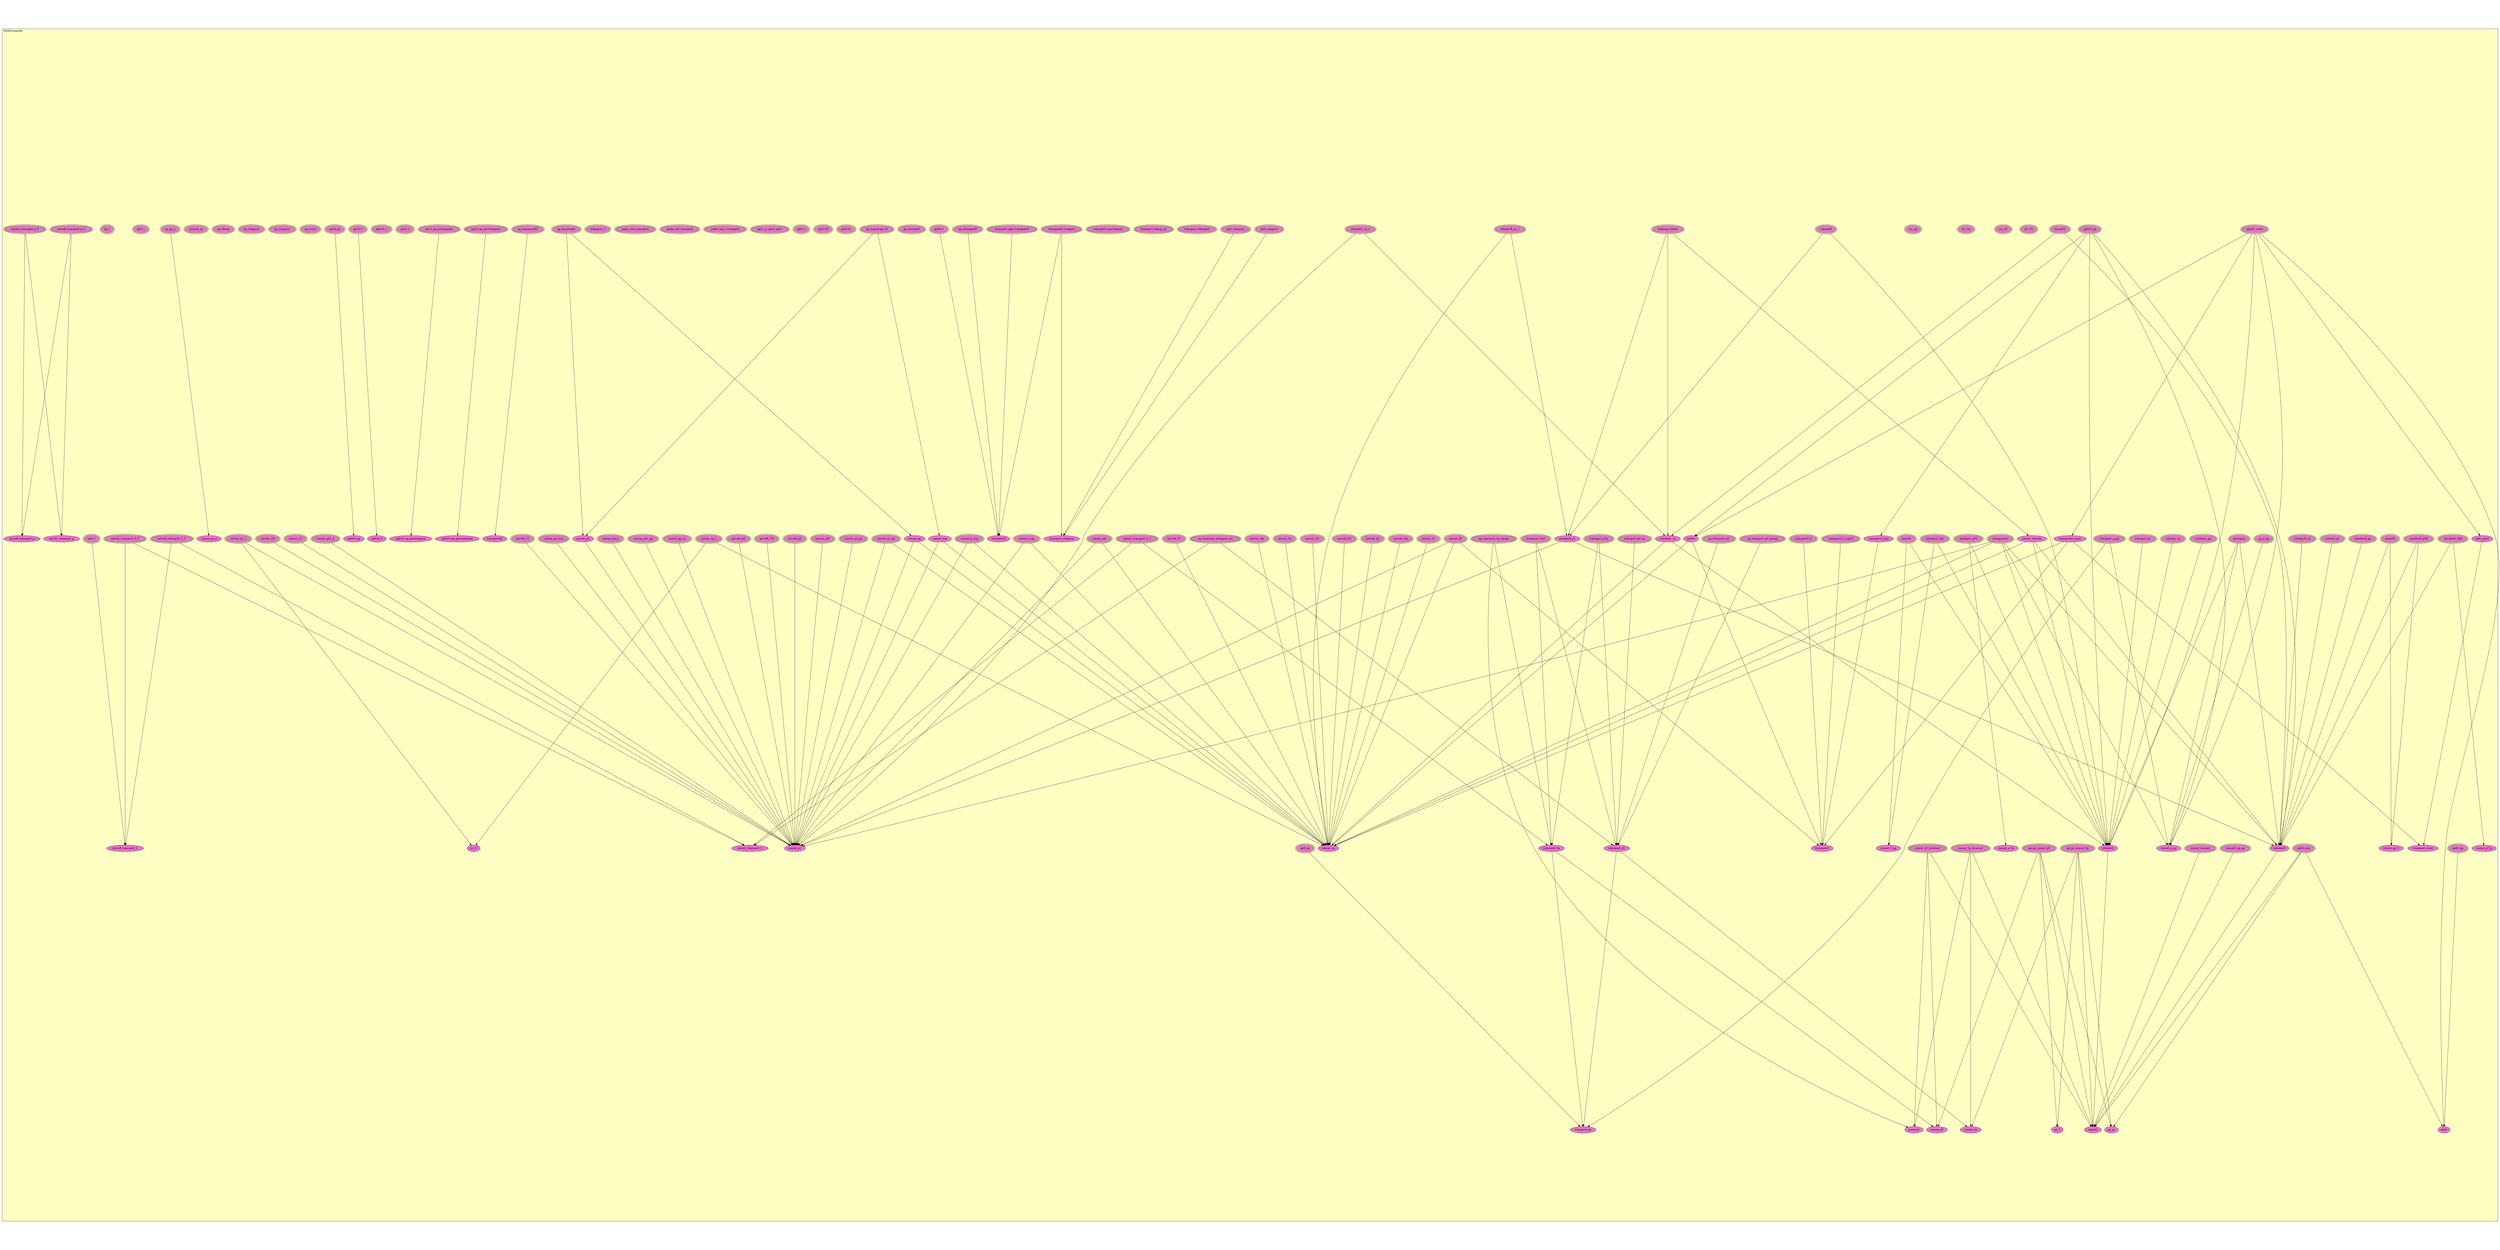 digraph HoTT_Basics_PathGroupoids {
  graph [ratio=0.5]
  node [style=filled]
PathGroupoids_moveR_V1 [label="moveR_V1", URL=<PathGroupoids.html#moveR_V1>, peripheries=3, fillcolor="#F070D1"] ;
PathGroupoids_moveR_1V [label="moveR_1V", URL=<PathGroupoids.html#moveR_1V>, peripheries=3, fillcolor="#F070D1"] ;
PathGroupoids_ap_transport_pV_idmap [label="ap_transport_pV_idmap", URL=<PathGroupoids.html#ap_transport_pV_idmap>, peripheries=3, fillcolor="#F070D1"] ;
PathGroupoids_moveR_1M [label="moveR_1M", URL=<PathGroupoids.html#moveR_1M>, peripheries=3, fillcolor="#F070D1"] ;
PathGroupoids_ap_transport_Vp_idmap [label="ap_transport_Vp_idmap", URL=<PathGroupoids.html#ap_transport_Vp_idmap>, peripheries=3, fillcolor="#F070D1"] ;
PathGroupoids_moveR_M1 [label="moveR_M1", URL=<PathGroupoids.html#moveR_M1>, peripheries=3, fillcolor="#F070D1"] ;
PathGroupoids_apD02_pp [label="apD02_pp", URL=<PathGroupoids.html#apD02_pp>, peripheries=3, fillcolor="#F070D1"] ;
PathGroupoids_moveL_V1 [label="moveL_V1", URL=<PathGroupoids.html#moveL_V1>, peripheries=3, fillcolor="#F070D1"] ;
PathGroupoids_apD02_const [label="apD02_const", URL=<PathGroupoids.html#apD02_const>, peripheries=3, fillcolor="#F070D1"] ;
PathGroupoids_moveL_1V [label="moveL_1V", URL=<PathGroupoids.html#moveL_1V>, peripheries=3, fillcolor="#F070D1"] ;
PathGroupoids_apD02 [label="apD02", URL=<PathGroupoids.html#apD02>, fillcolor="#F070D1"] ;
PathGroupoids_moveL_M1 [label="moveL_M1", URL=<PathGroupoids.html#moveL_M1>, peripheries=3, fillcolor="#F070D1"] ;
PathGroupoids_ap02_p2p [label="ap02_p2p", URL=<PathGroupoids.html#ap02_p2p>, peripheries=3, fillcolor="#F070D1"] ;
PathGroupoids_moveL_1M [label="moveL_1M", URL=<PathGroupoids.html#moveL_1M>, peripheries=3, fillcolor="#F070D1"] ;
PathGroupoids_ap02_pp [label="ap02_pp", URL=<PathGroupoids.html#ap02_pp>, peripheries=3, fillcolor="#F070D1"] ;
PathGroupoids_moveL_pV [label="moveL_pV", URL=<PathGroupoids.html#moveL_pV>, fillcolor="#F070D1"] ;
PathGroupoids_ap02 [label="ap02", URL=<PathGroupoids.html#ap02>, fillcolor="#F070D1"] ;
PathGroupoids_moveL_Vp [label="moveL_Vp", URL=<PathGroupoids.html#moveL_Vp>, peripheries=3, fillcolor="#F070D1"] ;
PathGroupoids_eckmann_hilton [label="eckmann_hilton", URL=<PathGroupoids.html#eckmann_hilton>, peripheries=3, fillcolor="#F070D1"] ;
PathGroupoids_triangulator [label="triangulator", URL=<PathGroupoids.html#triangulator>, peripheries=3, fillcolor="#F070D1"] ;
PathGroupoids_moveL_pM [label="moveL_pM", URL=<PathGroupoids.html#moveL_pM>, peripheries=3, fillcolor="#F070D1"] ;
PathGroupoids_pentagon [label="pentagon", URL=<PathGroupoids.html#pentagon>, peripheries=3, fillcolor="#F070D1"] ;
PathGroupoids_moveL_Mp [label="moveL_Mp", URL=<PathGroupoids.html#moveL_Mp>, peripheries=3, fillcolor="#F070D1"] ;
PathGroupoids_moveR_pV [label="moveR_pV", URL=<PathGroupoids.html#moveR_pV>, peripheries=3, fillcolor="#F070D1"] ;
PathGroupoids_concat_whisker [label="concat_whisker", URL=<PathGroupoids.html#concat_whisker>, fillcolor="#F070D1"] ;
PathGroupoids_moveR_Vp [label="moveR_Vp", URL=<PathGroupoids.html#moveR_Vp>, peripheries=3, fillcolor="#F070D1"] ;
PathGroupoids_concat_concat2 [label="concat_concat2", URL=<PathGroupoids.html#concat_concat2>, peripheries=3, fillcolor="#F070D1"] ;
PathGroupoids_whiskerR_VpR [label="whiskerR_VpR", URL=<PathGroupoids.html#whiskerR_VpR>, peripheries=3, fillcolor="#F070D1"] ;
PathGroupoids_moveR_pM [label="moveR_pM", URL=<PathGroupoids.html#moveR_pM>, peripheries=3, fillcolor="#F070D1"] ;
PathGroupoids_whiskerR_pVR [label="whiskerR_pVR", URL=<PathGroupoids.html#whiskerR_pVR>, peripheries=3, fillcolor="#F070D1"] ;
PathGroupoids_moveR_Mp [label="moveR_Mp", URL=<PathGroupoids.html#moveR_Mp>, peripheries=3, fillcolor="#F070D1"] ;
PathGroupoids_whiskerL_pVL [label="whiskerL_pVL", URL=<PathGroupoids.html#whiskerL_pVL>, peripheries=3, fillcolor="#F070D1"] ;
PathGroupoids_inv_V [label="inv_V", URL=<PathGroupoids.html#inv_V>, fillcolor="#F070D1"] ;
PathGroupoids_whiskerL_VpL [label="whiskerL_VpL", URL=<PathGroupoids.html#whiskerL_VpL>, peripheries=3, fillcolor="#F070D1"] ;
PathGroupoids_inv_VV [label="inv_VV", URL=<PathGroupoids.html#inv_VV>, peripheries=3, fillcolor="#F070D1"] ;
PathGroupoids_whiskerR_pp [label="whiskerR_pp", URL=<PathGroupoids.html#whiskerR_pp>, peripheries=3, fillcolor="#F070D1"] ;
PathGroupoids_inv_pV [label="inv_pV", URL=<PathGroupoids.html#inv_pV>, peripheries=3, fillcolor="#F070D1"] ;
PathGroupoids_whiskerL_pp [label="whiskerL_pp", URL=<PathGroupoids.html#whiskerL_pp>, peripheries=3, fillcolor="#F070D1"] ;
PathGroupoids_inv_Vp [label="inv_Vp", URL=<PathGroupoids.html#inv_Vp>, peripheries=3, fillcolor="#F070D1"] ;
PathGroupoids_inv_pp [label="inv_pp", URL=<PathGroupoids.html#inv_pp>, peripheries=3, fillcolor="#F070D1"] ;
PathGroupoids_cancel2R [label="cancel2R", URL=<PathGroupoids.html#cancel2R>, peripheries=3, fillcolor="#F070D1"] ;
PathGroupoids_concat_pV_p [label="concat_pV_p", URL=<PathGroupoids.html#concat_pV_p>, fillcolor="#F070D1"] ;
PathGroupoids_cancel2L [label="cancel2L", URL=<PathGroupoids.html#cancel2L>, peripheries=3, fillcolor="#F070D1"] ;
PathGroupoids_concat_pp_V [label="concat_pp_V", URL=<PathGroupoids.html#concat_pp_V>, fillcolor="#F070D1"] ;
PathGroupoids_concat2_1p [label="concat2_1p", URL=<PathGroupoids.html#concat2_1p>, peripheries=3, fillcolor="#F070D1"] ;
PathGroupoids_concat_p_Vp [label="concat_p_Vp", URL=<PathGroupoids.html#concat_p_Vp>, fillcolor="#F070D1"] ;
PathGroupoids_concat2_p1 [label="concat2_p1", URL=<PathGroupoids.html#concat2_p1>, peripheries=3, fillcolor="#F070D1"] ;
PathGroupoids_whiskerL_1p_1 [label="whiskerL_1p_1", URL=<PathGroupoids.html#whiskerL_1p_1>, peripheries=3, fillcolor="#F070D1"] ;
PathGroupoids_concat_V_pp [label="concat_V_pp", URL=<PathGroupoids.html#concat_V_pp>, fillcolor="#F070D1"] ;
PathGroupoids_whiskerR_p1_1 [label="whiskerR_p1_1", URL=<PathGroupoids.html#whiskerR_p1_1>, peripheries=3, fillcolor="#F070D1"] ;
PathGroupoids_concat_Vp [label="concat_Vp", URL=<PathGroupoids.html#concat_Vp>, fillcolor="#F070D1"] ;
PathGroupoids_whiskerL_1p [label="whiskerL_1p", URL=<PathGroupoids.html#whiskerL_1p>, fillcolor="#F070D1"] ;
PathGroupoids_concat_pV [label="concat_pV", URL=<PathGroupoids.html#concat_pV>, fillcolor="#F070D1"] ;
PathGroupoids_whiskerL_p1 [label="whiskerL_p1", URL=<PathGroupoids.html#whiskerL_p1>, peripheries=3, fillcolor="#F070D1"] ;
PathGroupoids_concat_pp_p [label="concat_pp_p", URL=<PathGroupoids.html#concat_pp_p>, fillcolor="#F070D1"] ;
PathGroupoids_whiskerR_1p [label="whiskerR_1p", URL=<PathGroupoids.html#whiskerR_1p>, peripheries=3, fillcolor="#F070D1"] ;
PathGroupoids_concat_p_pp [label="concat_p_pp", URL=<PathGroupoids.html#concat_p_pp>, fillcolor="#F070D1"] ;
PathGroupoids_whiskerR_p1 [label="whiskerR_p1", URL=<PathGroupoids.html#whiskerR_p1>, fillcolor="#F070D1"] ;
PathGroupoids_concat_1p [label="concat_1p", URL=<PathGroupoids.html#concat_1p>, fillcolor="#F070D1"] ;
PathGroupoids_concat_p1 [label="concat_p1", URL=<PathGroupoids.html#concat_p1>, fillcolor="#F070D1"] ;
PathGroupoids_cancelR [label="cancelR", URL=<PathGroupoids.html#cancelR>, peripheries=3, fillcolor="#F070D1"] ;
PathGroupoids_cancelL [label="cancelL", URL=<PathGroupoids.html#cancelL>, peripheries=3, fillcolor="#F070D1"] ;
PathGroupoids_whiskerR [label="whiskerR", URL=<PathGroupoids.html#whiskerR>, fillcolor="#F070D1"] ;
PathGroupoids_whiskerL [label="whiskerL", URL=<PathGroupoids.html#whiskerL>, fillcolor="#F070D1"] ;
PathGroupoids_concat_Vp_inverse2 [label="concat_Vp_inverse2", URL=<PathGroupoids.html#concat_Vp_inverse2>, peripheries=3, fillcolor="#F070D1"] ;
PathGroupoids_concat_pV_inverse2 [label="concat_pV_inverse2", URL=<PathGroupoids.html#concat_pV_inverse2>, peripheries=3, fillcolor="#F070D1"] ;
PathGroupoids_ap_pp_concat_Vp [label="ap_pp_concat_Vp", URL=<PathGroupoids.html#ap_pp_concat_Vp>, peripheries=3, fillcolor="#F070D1"] ;
PathGroupoids_ap_pp_concat_pV [label="ap_pp_concat_pV", URL=<PathGroupoids.html#ap_pp_concat_pV>, peripheries=3, fillcolor="#F070D1"] ;
PathGroupoids_inverse2 [label="inverse2", URL=<PathGroupoids.html#inverse2>, fillcolor="#F070D1"] ;
PathGroupoids_concat2_ap_ap [label="concat2_ap_ap", URL=<PathGroupoids.html#concat2_ap_ap>, peripheries=3, fillcolor="#F070D1"] ;
PathGroupoids_concat2 [label="concat2", URL=<PathGroupoids.html#concat2>, fillcolor="#F070D1"] ;
PathGroupoids_apD_compose_ [label="apD_compose'", URL=<PathGroupoids.html#apD_compose'>, peripheries=3, fillcolor="#F070D1"] ;
PathGroupoids_apD_compose [label="apD_compose", URL=<PathGroupoids.html#apD_compose>, peripheries=3, fillcolor="#F070D1"] ;
PathGroupoids_apD_const [label="apD_const", URL=<PathGroupoids.html#apD_const>, fillcolor="#F070D1"] ;
PathGroupoids_transport_transport [label="transport_transport", URL=<PathGroupoids.html#transport_transport>, peripheries=3, fillcolor="#F070D1"] ;
PathGroupoids_transport_idmap_ap [label="transport_idmap_ap", URL=<PathGroupoids.html#transport_idmap_ap>, peripheries=3, fillcolor="#F070D1"] ;
PathGroupoids_transport_precompose [label="transport_precompose", URL=<PathGroupoids.html#transport_precompose>, peripheries=3, fillcolor="#F070D1"] ;
PathGroupoids_transport_apD_transportD [label="transport_apD_transportD", URL=<PathGroupoids.html#transport_apD_transportD>, peripheries=3, fillcolor="#F070D1"] ;
PathGroupoids_transportD_compose [label="transportD_compose", URL=<PathGroupoids.html#transportD_compose>, peripheries=3, fillcolor="#F070D1"] ;
PathGroupoids_transport_compose [label="transport_compose", URL=<PathGroupoids.html#transport_compose>, fillcolor="#F070D1"] ;
PathGroupoids_transport2_const [label="transport2_const", URL=<PathGroupoids.html#transport2_const>, fillcolor="#F070D1"] ;
PathGroupoids_transport_const [label="transport_const", URL=<PathGroupoids.html#transport_const>, fillcolor="#F070D1"] ;
PathGroupoids_apD_V [label="apD_V", URL=<PathGroupoids.html#apD_V>, peripheries=3, fillcolor="#F070D1"] ;
PathGroupoids_apD_pp [label="apD_pp", URL=<PathGroupoids.html#apD_pp>, peripheries=3, fillcolor="#F070D1"] ;
PathGroupoids_transport_pV_ap [label="transport_pV_ap", URL=<PathGroupoids.html#transport_pV_ap>, peripheries=3, fillcolor="#F070D1"] ;
PathGroupoids_ap_transport_pV [label="ap_transport_pV", URL=<PathGroupoids.html#ap_transport_pV>, peripheries=3, fillcolor="#F070D1"] ;
PathGroupoids_ap_transportD2 [label="ap_transportD2", URL=<PathGroupoids.html#ap_transportD2>, peripheries=3, fillcolor="#F070D1"] ;
PathGroupoids_ap_transportD [label="ap_transportD", URL=<PathGroupoids.html#ap_transportD>, peripheries=3, fillcolor="#F070D1"] ;
PathGroupoids_ap_transport [label="ap_transport", URL=<PathGroupoids.html#ap_transport>, peripheries=3, fillcolor="#F070D1"] ;
PathGroupoids_concat_AT [label="concat_AT", URL=<PathGroupoids.html#concat_AT>, peripheries=3, fillcolor="#F070D1"] ;
PathGroupoids_transport2_V [label="transport2_V", URL=<PathGroupoids.html#transport2_V>, peripheries=3, fillcolor="#F070D1"] ;
PathGroupoids_transport2_p2p [label="transport2_p2p", URL=<PathGroupoids.html#transport2_p2p>, fillcolor="#F070D1"] ;
PathGroupoids_transport2_is_ap10 [label="transport2_is_ap10", URL=<PathGroupoids.html#transport2_is_ap10>, peripheries=3, fillcolor="#F070D1"] ;
PathGroupoids_transport2 [label="transport2", URL=<PathGroupoids.html#transport2>, fillcolor="#F070D1"] ;
PathGroupoids_apD011 [label="apD011", URL=<PathGroupoids.html#apD011>, peripheries=3, fillcolor="#F070D1"] ;
PathGroupoids_ap01D1 [label="ap01D1", URL=<PathGroupoids.html#ap01D1>, peripheries=3, fillcolor="#F070D1"] ;
PathGroupoids_ap011D [label="ap011D", URL=<PathGroupoids.html#ap011D>, peripheries=3, fillcolor="#F070D1"] ;
PathGroupoids_ap011 [label="ap011", URL=<PathGroupoids.html#ap011>, peripheries=3, fillcolor="#F070D1"] ;
PathGroupoids_transportD2 [label="transportD2", URL=<PathGroupoids.html#transportD2>, fillcolor="#F070D1"] ;
PathGroupoids_transportD [label="transportD", URL=<PathGroupoids.html#transportD>, fillcolor="#F070D1"] ;
PathGroupoids_ap11_is_ap10_ap01 [label="ap11_is_ap10_ap01", URL=<PathGroupoids.html#ap11_is_ap10_ap01>, peripheries=3, fillcolor="#F070D1"] ;
PathGroupoids_paths_ind_r_transport [label="paths_ind_r_transport", URL=<PathGroupoids.html#paths_ind_r_transport>, peripheries=3, fillcolor="#F070D1"] ;
PathGroupoids_paths_ind_transport [label="paths_ind_transport", URL=<PathGroupoids.html#paths_ind_transport>, peripheries=3, fillcolor="#F070D1"] ;
PathGroupoids_paths_rect_transport [label="paths_rect_transport", URL=<PathGroupoids.html#paths_rect_transport>, peripheries=3, fillcolor="#F070D1"] ;
PathGroupoids_moveL_transport_V_1 [label="moveL_transport_V_1", URL=<PathGroupoids.html#moveL_transport_V_1>, peripheries=3, fillcolor="#F070D1"] ;
PathGroupoids_ap_transport_transport_pV [label="ap_transport_transport_pV", URL=<PathGroupoids.html#ap_transport_transport_pV>, peripheries=3, fillcolor="#F070D1"] ;
PathGroupoids_transport_VpV [label="transport_VpV", URL=<PathGroupoids.html#transport_VpV>, peripheries=3, fillcolor="#F070D1"] ;
PathGroupoids_transport_pVp [label="transport_pVp", URL=<PathGroupoids.html#transport_pVp>, peripheries=3, fillcolor="#F070D1"] ;
PathGroupoids_transport_p_pp [label="transport_p_pp", URL=<PathGroupoids.html#transport_p_pp>, peripheries=3, fillcolor="#F070D1"] ;
PathGroupoids_transport_Vp [label="transport_Vp", URL=<PathGroupoids.html#transport_Vp>, fillcolor="#F070D1"] ;
PathGroupoids_transport_pV [label="transport_pV", URL=<PathGroupoids.html#transport_pV>, fillcolor="#F070D1"] ;
PathGroupoids_transport_pp [label="transport_pp", URL=<PathGroupoids.html#transport_pp>, fillcolor="#F070D1"] ;
PathGroupoids_transport_1 [label="transport_1", URL=<PathGroupoids.html#transport_1>, peripheries=3, fillcolor="#F070D1"] ;
PathGroupoids_ap10_ap_postcompose [label="ap10_ap_postcompose", URL=<PathGroupoids.html#ap10_ap_postcompose>, peripheries=3, fillcolor="#F070D1"] ;
PathGroupoids_apD10_ap_postcompose [label="apD10_ap_postcompose", URL=<PathGroupoids.html#apD10_ap_postcompose>, fillcolor="#F070D1"] ;
PathGroupoids_ap10_ap_precompose [label="ap10_ap_precompose", URL=<PathGroupoids.html#ap10_ap_precompose>, peripheries=3, fillcolor="#F070D1"] ;
PathGroupoids_apD10_ap_precompose [label="apD10_ap_precompose", URL=<PathGroupoids.html#apD10_ap_precompose>, fillcolor="#F070D1"] ;
PathGroupoids_ap10_V [label="ap10_V", URL=<PathGroupoids.html#ap10_V>, peripheries=3, fillcolor="#F070D1"] ;
PathGroupoids_ap10_pp [label="ap10_pp", URL=<PathGroupoids.html#ap10_pp>, peripheries=3, fillcolor="#F070D1"] ;
PathGroupoids_ap10_1 [label="ap10_1", URL=<PathGroupoids.html#ap10_1>, peripheries=3, fillcolor="#F070D1"] ;
PathGroupoids_apD10_V [label="apD10_V", URL=<PathGroupoids.html#apD10_V>, fillcolor="#F070D1"] ;
PathGroupoids_apD10_pp [label="apD10_pp", URL=<PathGroupoids.html#apD10_pp>, fillcolor="#F070D1"] ;
PathGroupoids_apD10_1 [label="apD10_1", URL=<PathGroupoids.html#apD10_1>, peripheries=3, fillcolor="#F070D1"] ;
PathGroupoids_concat_p1_1 [label="concat_p1_1", URL=<PathGroupoids.html#concat_p1_1>, peripheries=3, fillcolor="#F070D1"] ;
PathGroupoids_concat_1p_1 [label="concat_1p_1", URL=<PathGroupoids.html#concat_1p_1>, peripheries=3, fillcolor="#F070D1"] ;
PathGroupoids_concat_p_A1p [label="concat_p_A1p", URL=<PathGroupoids.html#concat_p_A1p>, peripheries=3, fillcolor="#F070D1"] ;
PathGroupoids_concat_pp_A1 [label="concat_pp_A1", URL=<PathGroupoids.html#concat_pp_A1>, peripheries=3, fillcolor="#F070D1"] ;
PathGroupoids_concat_A1_pp [label="concat_A1_pp", URL=<PathGroupoids.html#concat_A1_pp>, peripheries=3, fillcolor="#F070D1"] ;
PathGroupoids_concat_pA1_p [label="concat_pA1_p", URL=<PathGroupoids.html#concat_pA1_p>, peripheries=3, fillcolor="#F070D1"] ;
PathGroupoids_concat_pp_A1p [label="concat_pp_A1p", URL=<PathGroupoids.html#concat_pp_A1p>, peripheries=3, fillcolor="#F070D1"] ;
PathGroupoids_concat_pA1_pp [label="concat_pA1_pp", URL=<PathGroupoids.html#concat_pA1_pp>, peripheries=3, fillcolor="#F070D1"] ;
PathGroupoids_concat_A_pp [label="concat_A_pp", URL=<PathGroupoids.html#concat_A_pp>, peripheries=3, fillcolor="#F070D1"] ;
PathGroupoids_concat_pA_p [label="concat_pA_p", URL=<PathGroupoids.html#concat_pA_p>, peripheries=3, fillcolor="#F070D1"] ;
PathGroupoids_concat_pA_pp [label="concat_pA_pp", URL=<PathGroupoids.html#concat_pA_pp>, peripheries=3, fillcolor="#F070D1"] ;
PathGroupoids_concat_pA1 [label="concat_pA1", URL=<PathGroupoids.html#concat_pA1>, peripheries=3, fillcolor="#F070D1"] ;
PathGroupoids_ap_homotopic_id [label="ap_homotopic_id", URL=<PathGroupoids.html#ap_homotopic_id>, peripheries=3, fillcolor="#F070D1"] ;
PathGroupoids_concat_A1p [label="concat_A1p", URL=<PathGroupoids.html#concat_A1p>, fillcolor="#F070D1"] ;
PathGroupoids_ap_homotopic [label="ap_homotopic", URL=<PathGroupoids.html#ap_homotopic>, peripheries=3, fillcolor="#F070D1"] ;
PathGroupoids_concat_Ap [label="concat_Ap", URL=<PathGroupoids.html#concat_Ap>, fillcolor="#F070D1"] ;
PathGroupoids_ap_const [label="ap_const", URL=<PathGroupoids.html#ap_const>, peripheries=3, fillcolor="#F070D1"] ;
PathGroupoids_ap_compose_ [label="ap_compose'", URL=<PathGroupoids.html#ap_compose'>, peripheries=3, fillcolor="#F070D1"] ;
PathGroupoids_ap_compose [label="ap_compose", URL=<PathGroupoids.html#ap_compose>, peripheries=3, fillcolor="#F070D1"] ;
PathGroupoids_ap_idmap [label="ap_idmap", URL=<PathGroupoids.html#ap_idmap>, peripheries=3, fillcolor="#F070D1"] ;
PathGroupoids_ap_V [label="ap_V", URL=<PathGroupoids.html#ap_V>, fillcolor="#F070D1"] ;
PathGroupoids_inverse_ap [label="inverse_ap", URL=<PathGroupoids.html#inverse_ap>, peripheries=3, fillcolor="#F070D1"] ;
PathGroupoids_ap_pp_p [label="ap_pp_p", URL=<PathGroupoids.html#ap_pp_p>, peripheries=3, fillcolor="#F070D1"] ;
PathGroupoids_ap_p_pp [label="ap_p_pp", URL=<PathGroupoids.html#ap_p_pp>, peripheries=3, fillcolor="#F070D1"] ;
PathGroupoids_ap_pp [label="ap_pp", URL=<PathGroupoids.html#ap_pp>, fillcolor="#F070D1"] ;
PathGroupoids_apD_1 [label="apD_1", URL=<PathGroupoids.html#apD_1>, peripheries=3, fillcolor="#F070D1"] ;
PathGroupoids_ap_1 [label="ap_1", URL=<PathGroupoids.html#ap_1>, peripheries=3, fillcolor="#F070D1"] ;
PathGroupoids_moveL_transport_p_V [label="moveL_transport_p_V", URL=<PathGroupoids.html#moveL_transport_p_V>, peripheries=3, fillcolor="#F070D1"] ;
PathGroupoids_moveL_transport_V_V [label="moveL_transport_V_V", URL=<PathGroupoids.html#moveL_transport_V_V>, peripheries=3, fillcolor="#F070D1"] ;
PathGroupoids_moveR_transport_V_V [label="moveR_transport_V_V", URL=<PathGroupoids.html#moveR_transport_V_V>, peripheries=3, fillcolor="#F070D1"] ;
PathGroupoids_moveR_transport_p_V [label="moveR_transport_p_V", URL=<PathGroupoids.html#moveR_transport_p_V>, peripheries=3, fillcolor="#F070D1"] ;
PathGroupoids_moveL_transport_p [label="moveL_transport_p", URL=<PathGroupoids.html#moveL_transport_p>, fillcolor="#F070D1"] ;
PathGroupoids_moveL_transport_V [label="moveL_transport_V", URL=<PathGroupoids.html#moveL_transport_V>, fillcolor="#F070D1"] ;
PathGroupoids_moveR_transport_V [label="moveR_transport_V", URL=<PathGroupoids.html#moveR_transport_V>, fillcolor="#F070D1"] ;
PathGroupoids_moveR_transport_p [label="moveR_transport_p", URL=<PathGroupoids.html#moveR_transport_p>, fillcolor="#F070D1"] ;
  PathGroupoids_moveR_V1 -> PathGroupoids_concat_1p [] ;
  PathGroupoids_moveR_1V -> PathGroupoids_concat_p1 [] ;
  PathGroupoids_ap_transport_pV_idmap -> PathGroupoids_transport_pV [] ;
  PathGroupoids_moveR_1M -> PathGroupoids_concat_p1 [] ;
  PathGroupoids_ap_transport_Vp_idmap -> PathGroupoids_inverse2 [] ;
  PathGroupoids_ap_transport_Vp_idmap -> PathGroupoids_transport_Vp [] ;
  PathGroupoids_moveR_M1 -> PathGroupoids_concat_1p [] ;
  PathGroupoids_apD02_pp -> PathGroupoids_apD02 [] ;
  PathGroupoids_apD02_pp -> PathGroupoids_whiskerR [] ;
  PathGroupoids_apD02_pp -> PathGroupoids_whiskerL [] ;
  PathGroupoids_apD02_pp -> PathGroupoids_transport2_p2p [] ;
  PathGroupoids_apD02_pp -> PathGroupoids_concat_p_pp [] ;
  PathGroupoids_moveL_V1 -> PathGroupoids_concat_1p [] ;
  PathGroupoids_apD02_const -> PathGroupoids_apD02 [] ;
  PathGroupoids_apD02_const -> PathGroupoids_ap02 [] ;
  PathGroupoids_apD02_const -> PathGroupoids_whiskerL [] ;
  PathGroupoids_apD02_const -> PathGroupoids_apD_const [] ;
  PathGroupoids_apD02_const -> PathGroupoids_transport2_const [] ;
  PathGroupoids_apD02_const -> PathGroupoids_concat_p_pp [] ;
  PathGroupoids_moveL_1V -> PathGroupoids_concat_p1 [] ;
  PathGroupoids_apD02 -> PathGroupoids_transport2 [] ;
  PathGroupoids_apD02 -> PathGroupoids_concat_1p [] ;
  PathGroupoids_moveL_M1 -> PathGroupoids_concat_1p [] ;
  PathGroupoids_ap02_p2p -> PathGroupoids_ap02 [] ;
  PathGroupoids_ap02_p2p -> PathGroupoids_concat2 [] ;
  PathGroupoids_ap02_p2p -> PathGroupoids_ap_pp [] ;
  PathGroupoids_moveL_1M -> PathGroupoids_concat_p1 [] ;
  PathGroupoids_ap02_pp -> PathGroupoids_ap02 [] ;
  PathGroupoids_moveL_pV -> PathGroupoids_concat_p1 [] ;
  PathGroupoids_moveL_Vp -> PathGroupoids_concat_1p [] ;
  PathGroupoids_eckmann_hilton -> PathGroupoids_concat_whisker [] ;
  PathGroupoids_eckmann_hilton -> PathGroupoids_whiskerL_1p [] ;
  PathGroupoids_eckmann_hilton -> PathGroupoids_whiskerR_p1 [] ;
  PathGroupoids_triangulator -> PathGroupoids_whiskerR [] ;
  PathGroupoids_triangulator -> PathGroupoids_whiskerL [] ;
  PathGroupoids_triangulator -> PathGroupoids_concat_p_pp [] ;
  PathGroupoids_triangulator -> PathGroupoids_concat_1p [] ;
  PathGroupoids_triangulator -> PathGroupoids_concat_p1 [] ;
  PathGroupoids_moveL_pM -> PathGroupoids_concat_p1 [] ;
  PathGroupoids_pentagon -> PathGroupoids_whiskerR [] ;
  PathGroupoids_pentagon -> PathGroupoids_whiskerL [] ;
  PathGroupoids_pentagon -> PathGroupoids_concat_p_pp [] ;
  PathGroupoids_moveL_Mp -> PathGroupoids_concat_1p [] ;
  PathGroupoids_moveR_pV -> PathGroupoids_concat_p1 [] ;
  PathGroupoids_concat_whisker -> PathGroupoids_whiskerR [] ;
  PathGroupoids_concat_whisker -> PathGroupoids_whiskerL [] ;
  PathGroupoids_concat_whisker -> PathGroupoids_concat_1p [] ;
  PathGroupoids_moveR_Vp -> PathGroupoids_concat_1p [] ;
  PathGroupoids_concat_concat2 -> PathGroupoids_concat2 [] ;
  PathGroupoids_whiskerR_VpR -> PathGroupoids_whiskerR [] ;
  PathGroupoids_whiskerR_VpR -> PathGroupoids_concat_pV_p [] ;
  PathGroupoids_moveR_pM -> PathGroupoids_concat_p1 [] ;
  PathGroupoids_whiskerR_pVR -> PathGroupoids_whiskerR [] ;
  PathGroupoids_whiskerR_pVR -> PathGroupoids_concat_pp_V [] ;
  PathGroupoids_moveR_Mp -> PathGroupoids_concat_1p [] ;
  PathGroupoids_whiskerL_pVL -> PathGroupoids_whiskerL [] ;
  PathGroupoids_whiskerL_pVL -> PathGroupoids_concat_p_Vp [] ;
  PathGroupoids_whiskerL_VpL -> PathGroupoids_whiskerL [] ;
  PathGroupoids_whiskerL_VpL -> PathGroupoids_concat_V_pp [] ;
  PathGroupoids_whiskerR_pp -> PathGroupoids_whiskerR [] ;
  PathGroupoids_whiskerL_pp -> PathGroupoids_whiskerL [] ;
  PathGroupoids_cancel2R -> PathGroupoids_whiskerR_p1 [] ;
  PathGroupoids_cancel2R -> PathGroupoids_whiskerL [] ;
  PathGroupoids_cancel2L -> PathGroupoids_whiskerL_1p [] ;
  PathGroupoids_cancel2L -> PathGroupoids_whiskerR [] ;
  PathGroupoids_concat2_1p -> PathGroupoids_whiskerL [] ;
  PathGroupoids_concat2_p1 -> PathGroupoids_whiskerR [] ;
  PathGroupoids_whiskerL_1p_1 -> PathGroupoids_whiskerL_1p [] ;
  PathGroupoids_whiskerL_1p_1 -> PathGroupoids_concat_p1 [] ;
  PathGroupoids_whiskerR_p1_1 -> PathGroupoids_whiskerR_p1 [] ;
  PathGroupoids_whiskerR_p1_1 -> PathGroupoids_concat_1p [] ;
  PathGroupoids_whiskerL_1p -> PathGroupoids_whiskerL [] ;
  PathGroupoids_whiskerL_1p -> PathGroupoids_concat_1p [] ;
  PathGroupoids_whiskerL_p1 -> PathGroupoids_whiskerL [] ;
  PathGroupoids_whiskerR_1p -> PathGroupoids_whiskerR [] ;
  PathGroupoids_whiskerR_p1 -> PathGroupoids_whiskerR [] ;
  PathGroupoids_whiskerR_p1 -> PathGroupoids_concat_p1 [] ;
  PathGroupoids_cancelR -> PathGroupoids_whiskerR [] ;
  PathGroupoids_cancelR -> PathGroupoids_concat_pp_V [] ;
  PathGroupoids_cancelL -> PathGroupoids_whiskerL [] ;
  PathGroupoids_cancelL -> PathGroupoids_concat_V_pp [] ;
  PathGroupoids_whiskerR -> PathGroupoids_concat2 [] ;
  PathGroupoids_whiskerL -> PathGroupoids_concat2 [] ;
  PathGroupoids_concat_Vp_inverse2 -> PathGroupoids_inverse2 [] ;
  PathGroupoids_concat_Vp_inverse2 -> PathGroupoids_concat2 [] ;
  PathGroupoids_concat_Vp_inverse2 -> PathGroupoids_concat_Vp [] ;
  PathGroupoids_concat_pV_inverse2 -> PathGroupoids_inverse2 [] ;
  PathGroupoids_concat_pV_inverse2 -> PathGroupoids_concat2 [] ;
  PathGroupoids_concat_pV_inverse2 -> PathGroupoids_concat_pV [] ;
  PathGroupoids_ap_pp_concat_Vp -> PathGroupoids_concat2 [] ;
  PathGroupoids_ap_pp_concat_Vp -> PathGroupoids_ap_V [] ;
  PathGroupoids_ap_pp_concat_Vp -> PathGroupoids_ap_pp [] ;
  PathGroupoids_ap_pp_concat_Vp -> PathGroupoids_concat_Vp [] ;
  PathGroupoids_ap_pp_concat_pV -> PathGroupoids_concat2 [] ;
  PathGroupoids_ap_pp_concat_pV -> PathGroupoids_ap_V [] ;
  PathGroupoids_ap_pp_concat_pV -> PathGroupoids_ap_pp [] ;
  PathGroupoids_ap_pp_concat_pV -> PathGroupoids_concat_pV [] ;
  PathGroupoids_concat2_ap_ap -> PathGroupoids_concat2 [] ;
  PathGroupoids_apD_compose_ -> PathGroupoids_transport_compose [] ;
  PathGroupoids_apD_compose -> PathGroupoids_transport_compose [] ;
  PathGroupoids_apD_const -> PathGroupoids_transport_const [] ;
  PathGroupoids_transport_apD_transportD -> PathGroupoids_transportD [] ;
  PathGroupoids_transportD_compose -> PathGroupoids_transport_compose [] ;
  PathGroupoids_transportD_compose -> PathGroupoids_transportD [] ;
  PathGroupoids_transport2_const -> PathGroupoids_transport_const [] ;
  PathGroupoids_transport2_const -> PathGroupoids_transport2 [] ;
  PathGroupoids_transport2_const -> PathGroupoids_concat_1p [] ;
  PathGroupoids_apD_V -> PathGroupoids_moveR_transport_V [] ;
  PathGroupoids_apD_pp -> PathGroupoids_transport_pp [] ;
  PathGroupoids_transport_pV_ap -> PathGroupoids_transport_pV [] ;
  PathGroupoids_ap_transport_pV -> PathGroupoids_transport_pV [] ;
  PathGroupoids_ap_transportD2 -> PathGroupoids_transportD2 [] ;
  PathGroupoids_ap_transportD -> PathGroupoids_transportD [] ;
  PathGroupoids_concat_AT -> PathGroupoids_transport2 [] ;
  PathGroupoids_concat_AT -> PathGroupoids_concat_1p [] ;
  PathGroupoids_concat_AT -> PathGroupoids_concat_p1 [] ;
  PathGroupoids_transport2_V -> PathGroupoids_transport2 [] ;
  PathGroupoids_transport2_p2p -> PathGroupoids_transport2 [] ;
  PathGroupoids_transport2_is_ap10 -> PathGroupoids_transport2 [] ;
  PathGroupoids_apD011 -> PathGroupoids_transportD [] ;
  PathGroupoids_moveL_transport_V_1 -> PathGroupoids_transport_Vp [] ;
  PathGroupoids_moveL_transport_V_1 -> PathGroupoids_moveL_transport_V [] ;
  PathGroupoids_ap_transport_transport_pV -> PathGroupoids_transport_pV [] ;
  PathGroupoids_ap_transport_transport_pV -> PathGroupoids_moveL_transport_V [] ;
  PathGroupoids_transport_VpV -> PathGroupoids_transport_Vp [] ;
  PathGroupoids_transport_VpV -> PathGroupoids_transport_pV [] ;
  PathGroupoids_transport_pVp -> PathGroupoids_transport_Vp [] ;
  PathGroupoids_transport_pVp -> PathGroupoids_transport_pV [] ;
  PathGroupoids_transport_p_pp -> PathGroupoids_transport_pp [] ;
  PathGroupoids_transport_p_pp -> PathGroupoids_concat_p_pp [] ;
  PathGroupoids_transport_Vp -> PathGroupoids_transport_pp [] ;
  PathGroupoids_transport_Vp -> PathGroupoids_concat_pV [] ;
  PathGroupoids_transport_pV -> PathGroupoids_transport_pp [] ;
  PathGroupoids_transport_pV -> PathGroupoids_concat_Vp [] ;
  PathGroupoids_ap10_ap_postcompose -> PathGroupoids_apD10_ap_postcompose [] ;
  PathGroupoids_ap10_ap_precompose -> PathGroupoids_apD10_ap_precompose [] ;
  PathGroupoids_ap10_V -> PathGroupoids_apD10_V [] ;
  PathGroupoids_ap10_pp -> PathGroupoids_apD10_pp [] ;
  PathGroupoids_concat_p1_1 -> PathGroupoids_inv_V [] ;
  PathGroupoids_concat_p1_1 -> PathGroupoids_concat_p1 [] ;
  PathGroupoids_concat_1p_1 -> PathGroupoids_inv_V [] ;
  PathGroupoids_concat_1p_1 -> PathGroupoids_concat_1p [] ;
  PathGroupoids_concat_p_A1p -> PathGroupoids_concat_1p [] ;
  PathGroupoids_concat_p_A1p -> PathGroupoids_concat_p1 [] ;
  PathGroupoids_concat_pp_A1 -> PathGroupoids_concat_p1 [] ;
  PathGroupoids_concat_A1_pp -> PathGroupoids_concat_1p [] ;
  PathGroupoids_concat_A1_pp -> PathGroupoids_concat_p1 [] ;
  PathGroupoids_concat_pA1_p -> PathGroupoids_concat_p1 [] ;
  PathGroupoids_concat_pp_A1p -> PathGroupoids_concat_p1 [] ;
  PathGroupoids_concat_pA1_pp -> PathGroupoids_concat_p1 [] ;
  PathGroupoids_concat_A_pp -> PathGroupoids_concat_1p [] ;
  PathGroupoids_concat_A_pp -> PathGroupoids_concat_p1 [] ;
  PathGroupoids_concat_pA_p -> PathGroupoids_concat_p1 [] ;
  PathGroupoids_concat_pA_pp -> PathGroupoids_concat_p1 [] ;
  PathGroupoids_concat_pA1 -> PathGroupoids_concat_1p [] ;
  PathGroupoids_concat_pA1 -> PathGroupoids_concat_p1 [] ;
  PathGroupoids_ap_homotopic_id -> PathGroupoids_concat_A1p [] ;
  PathGroupoids_ap_homotopic_id -> PathGroupoids_moveL_pV [] ;
  PathGroupoids_concat_A1p -> PathGroupoids_concat_1p [] ;
  PathGroupoids_concat_A1p -> PathGroupoids_concat_p1 [] ;
  PathGroupoids_ap_homotopic -> PathGroupoids_concat_Ap [] ;
  PathGroupoids_ap_homotopic -> PathGroupoids_moveL_pV [] ;
  PathGroupoids_concat_Ap -> PathGroupoids_concat_1p [] ;
  PathGroupoids_concat_Ap -> PathGroupoids_concat_p1 [] ;
  PathGroupoids_ap_pp_p -> PathGroupoids_concat_pp_p [] ;
  PathGroupoids_ap_p_pp -> PathGroupoids_concat_p_pp [] ;
  PathGroupoids_moveL_transport_p_V -> PathGroupoids_moveL_transport_p [] ;
  PathGroupoids_moveL_transport_p_V -> PathGroupoids_moveR_transport_p [] ;
  PathGroupoids_moveL_transport_V_V -> PathGroupoids_moveL_transport_V [] ;
  PathGroupoids_moveL_transport_V_V -> PathGroupoids_moveR_transport_V [] ;
  PathGroupoids_moveR_transport_V_V -> PathGroupoids_moveL_transport_V [] ;
  PathGroupoids_moveR_transport_V_V -> PathGroupoids_moveR_transport_V [] ;
  PathGroupoids_moveR_transport_p_V -> PathGroupoids_moveL_transport_p [] ;
  PathGroupoids_moveR_transport_p_V -> PathGroupoids_moveR_transport_p [] ;
subgraph cluster_PathGroupoids { label="PathGroupoids"; fillcolor="#FFFFC3"; labeljust=l; style=filled 
PathGroupoids_moveR_transport_p; PathGroupoids_moveR_transport_V; PathGroupoids_moveL_transport_V; PathGroupoids_moveL_transport_p; PathGroupoids_moveR_transport_p_V; PathGroupoids_moveR_transport_V_V; PathGroupoids_moveL_transport_V_V; PathGroupoids_moveL_transport_p_V; PathGroupoids_ap_1; PathGroupoids_apD_1; PathGroupoids_ap_pp; PathGroupoids_ap_p_pp; PathGroupoids_ap_pp_p; PathGroupoids_inverse_ap; PathGroupoids_ap_V; PathGroupoids_ap_idmap; PathGroupoids_ap_compose; PathGroupoids_ap_compose_; PathGroupoids_ap_const; PathGroupoids_concat_Ap; PathGroupoids_ap_homotopic; PathGroupoids_concat_A1p; PathGroupoids_ap_homotopic_id; PathGroupoids_concat_pA1; PathGroupoids_concat_pA_pp; PathGroupoids_concat_pA_p; PathGroupoids_concat_A_pp; PathGroupoids_concat_pA1_pp; PathGroupoids_concat_pp_A1p; PathGroupoids_concat_pA1_p; PathGroupoids_concat_A1_pp; PathGroupoids_concat_pp_A1; PathGroupoids_concat_p_A1p; PathGroupoids_concat_1p_1; PathGroupoids_concat_p1_1; PathGroupoids_apD10_1; PathGroupoids_apD10_pp; PathGroupoids_apD10_V; PathGroupoids_ap10_1; PathGroupoids_ap10_pp; PathGroupoids_ap10_V; PathGroupoids_apD10_ap_precompose; PathGroupoids_ap10_ap_precompose; PathGroupoids_apD10_ap_postcompose; PathGroupoids_ap10_ap_postcompose; PathGroupoids_transport_1; PathGroupoids_transport_pp; PathGroupoids_transport_pV; PathGroupoids_transport_Vp; PathGroupoids_transport_p_pp; PathGroupoids_transport_pVp; PathGroupoids_transport_VpV; PathGroupoids_ap_transport_transport_pV; PathGroupoids_moveL_transport_V_1; PathGroupoids_paths_rect_transport; PathGroupoids_paths_ind_transport; PathGroupoids_paths_ind_r_transport; PathGroupoids_ap11_is_ap10_ap01; PathGroupoids_transportD; PathGroupoids_transportD2; PathGroupoids_ap011; PathGroupoids_ap011D; PathGroupoids_ap01D1; PathGroupoids_apD011; PathGroupoids_transport2; PathGroupoids_transport2_is_ap10; PathGroupoids_transport2_p2p; PathGroupoids_transport2_V; PathGroupoids_concat_AT; PathGroupoids_ap_transport; PathGroupoids_ap_transportD; PathGroupoids_ap_transportD2; PathGroupoids_ap_transport_pV; PathGroupoids_transport_pV_ap; PathGroupoids_apD_pp; PathGroupoids_apD_V; PathGroupoids_transport_const; PathGroupoids_transport2_const; PathGroupoids_transport_compose; PathGroupoids_transportD_compose; PathGroupoids_transport_apD_transportD; PathGroupoids_transport_precompose; PathGroupoids_transport_idmap_ap; PathGroupoids_transport_transport; PathGroupoids_apD_const; PathGroupoids_apD_compose; PathGroupoids_apD_compose_; PathGroupoids_concat2; PathGroupoids_concat2_ap_ap; PathGroupoids_inverse2; PathGroupoids_ap_pp_concat_pV; PathGroupoids_ap_pp_concat_Vp; PathGroupoids_concat_pV_inverse2; PathGroupoids_concat_Vp_inverse2; PathGroupoids_whiskerL; PathGroupoids_whiskerR; PathGroupoids_cancelL; PathGroupoids_cancelR; PathGroupoids_concat_p1; PathGroupoids_concat_1p; PathGroupoids_whiskerR_p1; PathGroupoids_concat_p_pp; PathGroupoids_whiskerR_1p; PathGroupoids_concat_pp_p; PathGroupoids_whiskerL_p1; PathGroupoids_concat_pV; PathGroupoids_whiskerL_1p; PathGroupoids_concat_Vp; PathGroupoids_whiskerR_p1_1; PathGroupoids_concat_V_pp; PathGroupoids_whiskerL_1p_1; PathGroupoids_concat2_p1; PathGroupoids_concat_p_Vp; PathGroupoids_concat2_1p; PathGroupoids_concat_pp_V; PathGroupoids_cancel2L; PathGroupoids_concat_pV_p; PathGroupoids_cancel2R; PathGroupoids_inv_pp; PathGroupoids_inv_Vp; PathGroupoids_whiskerL_pp; PathGroupoids_inv_pV; PathGroupoids_whiskerR_pp; PathGroupoids_inv_VV; PathGroupoids_whiskerL_VpL; PathGroupoids_inv_V; PathGroupoids_whiskerL_pVL; PathGroupoids_moveR_Mp; PathGroupoids_whiskerR_pVR; PathGroupoids_moveR_pM; PathGroupoids_whiskerR_VpR; PathGroupoids_concat_concat2; PathGroupoids_moveR_Vp; PathGroupoids_concat_whisker; PathGroupoids_moveR_pV; PathGroupoids_moveL_Mp; PathGroupoids_pentagon; PathGroupoids_moveL_pM; PathGroupoids_triangulator; PathGroupoids_eckmann_hilton; PathGroupoids_moveL_Vp; PathGroupoids_ap02; PathGroupoids_moveL_pV; PathGroupoids_ap02_pp; PathGroupoids_moveL_1M; PathGroupoids_ap02_p2p; PathGroupoids_moveL_M1; PathGroupoids_apD02; PathGroupoids_moveL_1V; PathGroupoids_apD02_const; PathGroupoids_moveL_V1; PathGroupoids_apD02_pp; PathGroupoids_moveR_M1; PathGroupoids_ap_transport_Vp_idmap; PathGroupoids_moveR_1M; PathGroupoids_ap_transport_pV_idmap; PathGroupoids_moveR_1V; PathGroupoids_moveR_V1; };
} /* END */
